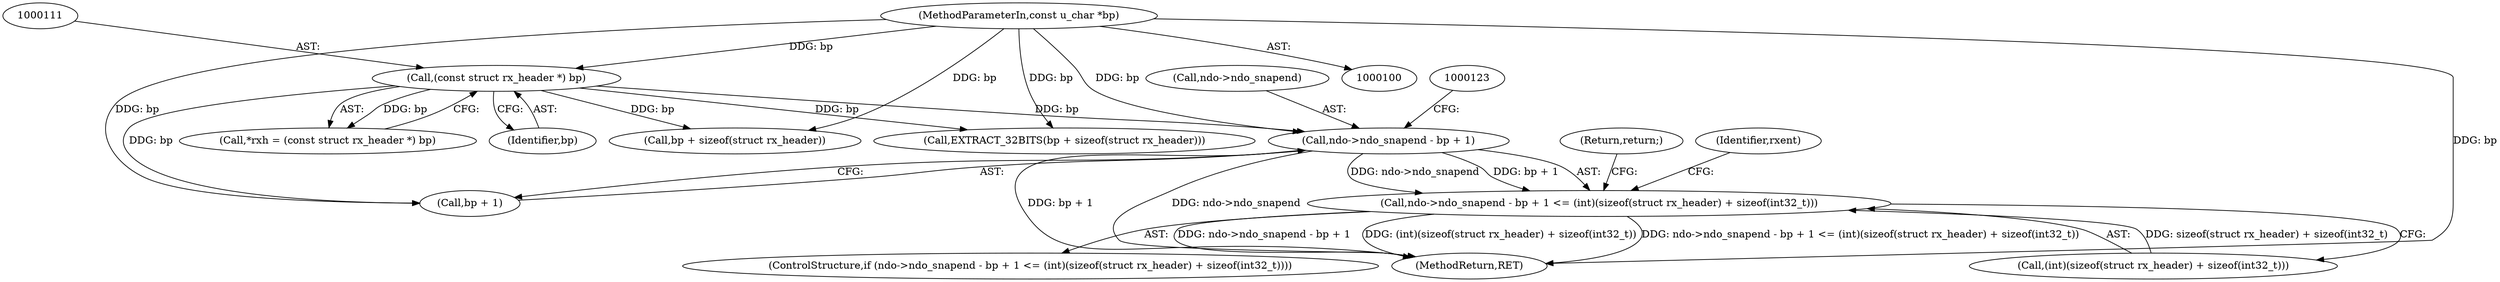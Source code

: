 digraph "0_tcpdump_c24922e692a52121e853a84ead6b9337f4c08a94_0@pointer" {
"1000115" [label="(Call,ndo->ndo_snapend - bp + 1)"];
"1000110" [label="(Call,(const struct rx_header *) bp)"];
"1000102" [label="(MethodParameterIn,const u_char *bp)"];
"1000114" [label="(Call,ndo->ndo_snapend - bp + 1 <= (int)(sizeof(struct rx_header) + sizeof(int32_t)))"];
"1000119" [label="(Call,bp + 1)"];
"1000114" [label="(Call,ndo->ndo_snapend - bp + 1 <= (int)(sizeof(struct rx_header) + sizeof(int32_t)))"];
"1000102" [label="(MethodParameterIn,const u_char *bp)"];
"1000112" [label="(Identifier,bp)"];
"1000108" [label="(Call,*rxh = (const struct rx_header *) bp)"];
"1000113" [label="(ControlStructure,if (ndo->ndo_snapend - bp + 1 <= (int)(sizeof(struct rx_header) + sizeof(int32_t))))"];
"1000194" [label="(Call,bp + sizeof(struct rx_header))"];
"1000115" [label="(Call,ndo->ndo_snapend - bp + 1)"];
"1000116" [label="(Call,ndo->ndo_snapend)"];
"1000131" [label="(Identifier,rxent)"];
"1000129" [label="(Return,return;)"];
"1000122" [label="(Call,(int)(sizeof(struct rx_header) + sizeof(int32_t)))"];
"1000110" [label="(Call,(const struct rx_header *) bp)"];
"1000193" [label="(Call,EXTRACT_32BITS(bp + sizeof(struct rx_header)))"];
"1000198" [label="(MethodReturn,RET)"];
"1000115" -> "1000114"  [label="AST: "];
"1000115" -> "1000119"  [label="CFG: "];
"1000116" -> "1000115"  [label="AST: "];
"1000119" -> "1000115"  [label="AST: "];
"1000123" -> "1000115"  [label="CFG: "];
"1000115" -> "1000198"  [label="DDG: bp + 1"];
"1000115" -> "1000198"  [label="DDG: ndo->ndo_snapend"];
"1000115" -> "1000114"  [label="DDG: ndo->ndo_snapend"];
"1000115" -> "1000114"  [label="DDG: bp + 1"];
"1000110" -> "1000115"  [label="DDG: bp"];
"1000102" -> "1000115"  [label="DDG: bp"];
"1000110" -> "1000108"  [label="AST: "];
"1000110" -> "1000112"  [label="CFG: "];
"1000111" -> "1000110"  [label="AST: "];
"1000112" -> "1000110"  [label="AST: "];
"1000108" -> "1000110"  [label="CFG: "];
"1000110" -> "1000108"  [label="DDG: bp"];
"1000102" -> "1000110"  [label="DDG: bp"];
"1000110" -> "1000119"  [label="DDG: bp"];
"1000110" -> "1000193"  [label="DDG: bp"];
"1000110" -> "1000194"  [label="DDG: bp"];
"1000102" -> "1000100"  [label="AST: "];
"1000102" -> "1000198"  [label="DDG: bp"];
"1000102" -> "1000119"  [label="DDG: bp"];
"1000102" -> "1000193"  [label="DDG: bp"];
"1000102" -> "1000194"  [label="DDG: bp"];
"1000114" -> "1000113"  [label="AST: "];
"1000114" -> "1000122"  [label="CFG: "];
"1000122" -> "1000114"  [label="AST: "];
"1000129" -> "1000114"  [label="CFG: "];
"1000131" -> "1000114"  [label="CFG: "];
"1000114" -> "1000198"  [label="DDG: ndo->ndo_snapend - bp + 1 <= (int)(sizeof(struct rx_header) + sizeof(int32_t))"];
"1000114" -> "1000198"  [label="DDG: ndo->ndo_snapend - bp + 1"];
"1000114" -> "1000198"  [label="DDG: (int)(sizeof(struct rx_header) + sizeof(int32_t))"];
"1000122" -> "1000114"  [label="DDG: sizeof(struct rx_header) + sizeof(int32_t)"];
}
